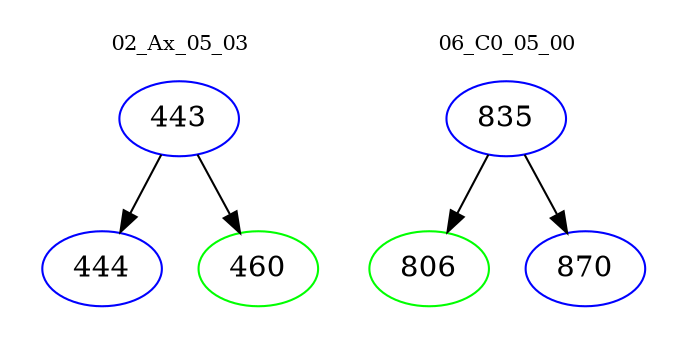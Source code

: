 digraph{
subgraph cluster_0 {
color = white
label = "02_Ax_05_03";
fontsize=10;
T0_443 [label="443", color="blue"]
T0_443 -> T0_444 [color="black"]
T0_444 [label="444", color="blue"]
T0_443 -> T0_460 [color="black"]
T0_460 [label="460", color="green"]
}
subgraph cluster_1 {
color = white
label = "06_C0_05_00";
fontsize=10;
T1_835 [label="835", color="blue"]
T1_835 -> T1_806 [color="black"]
T1_806 [label="806", color="green"]
T1_835 -> T1_870 [color="black"]
T1_870 [label="870", color="blue"]
}
}
